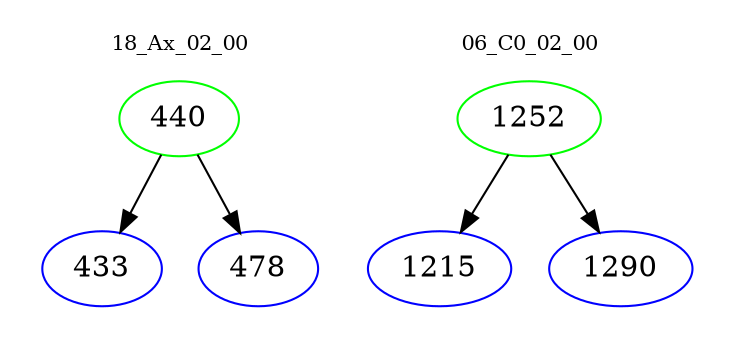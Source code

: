 digraph{
subgraph cluster_0 {
color = white
label = "18_Ax_02_00";
fontsize=10;
T0_440 [label="440", color="green"]
T0_440 -> T0_433 [color="black"]
T0_433 [label="433", color="blue"]
T0_440 -> T0_478 [color="black"]
T0_478 [label="478", color="blue"]
}
subgraph cluster_1 {
color = white
label = "06_C0_02_00";
fontsize=10;
T1_1252 [label="1252", color="green"]
T1_1252 -> T1_1215 [color="black"]
T1_1215 [label="1215", color="blue"]
T1_1252 -> T1_1290 [color="black"]
T1_1290 [label="1290", color="blue"]
}
}
